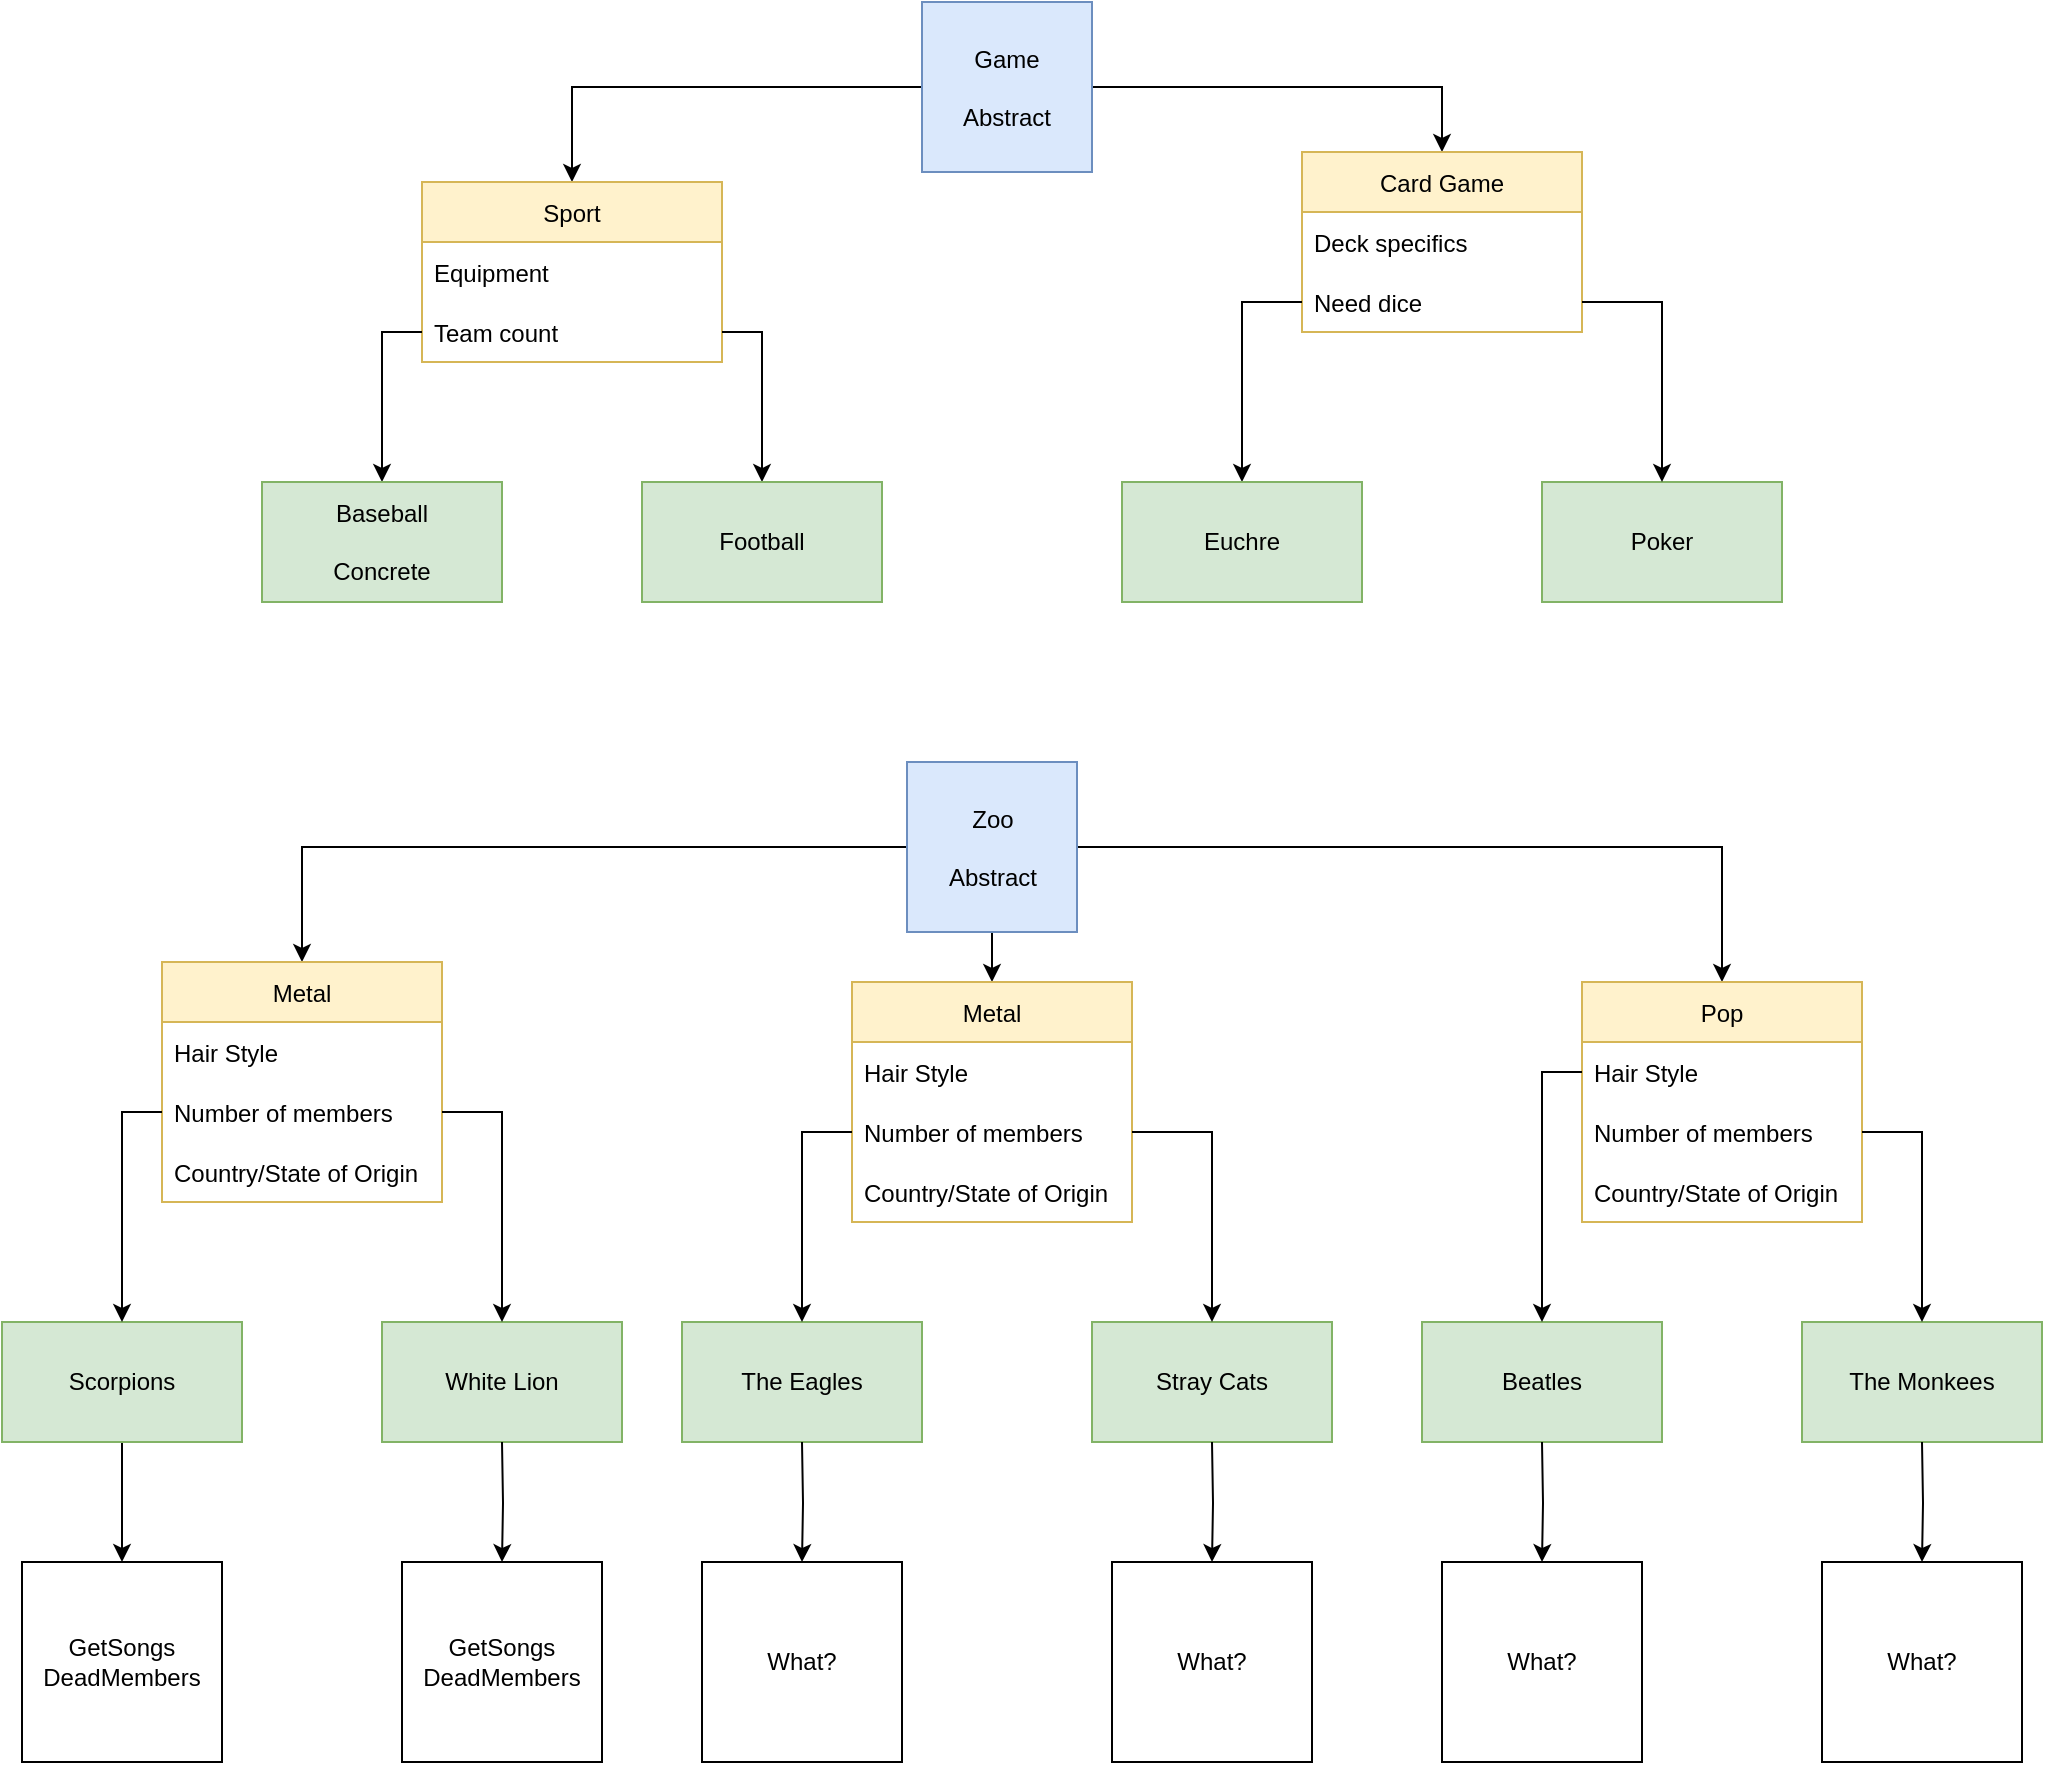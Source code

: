 <mxfile version="15.5.1" type="device"><diagram id="N5r3hqjyUicoVfdxi-Mb" name="Page-1"><mxGraphModel dx="2272" dy="762" grid="1" gridSize="10" guides="1" tooltips="1" connect="1" arrows="1" fold="1" page="1" pageScale="1" pageWidth="850" pageHeight="1100" math="0" shadow="0"><root><mxCell id="0"/><mxCell id="1" parent="0"/><mxCell id="jjCGy_gBBI7UooGSEZhR-17" style="edgeStyle=orthogonalEdgeStyle;rounded=0;orthogonalLoop=1;jettySize=auto;html=1;entryX=0.5;entryY=0;entryDx=0;entryDy=0;" parent="1" source="jjCGy_gBBI7UooGSEZhR-1" target="jjCGy_gBBI7UooGSEZhR-2" edge="1"><mxGeometry relative="1" as="geometry"/></mxCell><mxCell id="jjCGy_gBBI7UooGSEZhR-18" style="edgeStyle=orthogonalEdgeStyle;rounded=0;orthogonalLoop=1;jettySize=auto;html=1;entryX=0.5;entryY=0;entryDx=0;entryDy=0;" parent="1" source="jjCGy_gBBI7UooGSEZhR-1" target="jjCGy_gBBI7UooGSEZhR-13" edge="1"><mxGeometry relative="1" as="geometry"/></mxCell><mxCell id="jjCGy_gBBI7UooGSEZhR-1" value="Game&lt;br&gt;&lt;br&gt;Abstract" style="whiteSpace=wrap;html=1;aspect=fixed;fillColor=#dae8fc;strokeColor=#6c8ebf;" parent="1" vertex="1"><mxGeometry x="380" y="10" width="85" height="85" as="geometry"/></mxCell><mxCell id="jjCGy_gBBI7UooGSEZhR-2" value="Sport" style="swimlane;fontStyle=0;childLayout=stackLayout;horizontal=1;startSize=30;horizontalStack=0;resizeParent=1;resizeParentMax=0;resizeLast=0;collapsible=1;marginBottom=0;fillColor=#fff2cc;strokeColor=#d6b656;" parent="1" vertex="1"><mxGeometry x="130" y="100" width="150" height="90" as="geometry"/></mxCell><mxCell id="jjCGy_gBBI7UooGSEZhR-3" value="Equipment" style="text;strokeColor=none;fillColor=none;align=left;verticalAlign=middle;spacingLeft=4;spacingRight=4;overflow=hidden;points=[[0,0.5],[1,0.5]];portConstraint=eastwest;rotatable=0;" parent="jjCGy_gBBI7UooGSEZhR-2" vertex="1"><mxGeometry y="30" width="150" height="30" as="geometry"/></mxCell><mxCell id="jjCGy_gBBI7UooGSEZhR-4" value="Team count" style="text;strokeColor=none;fillColor=none;align=left;verticalAlign=middle;spacingLeft=4;spacingRight=4;overflow=hidden;points=[[0,0.5],[1,0.5]];portConstraint=eastwest;rotatable=0;" parent="jjCGy_gBBI7UooGSEZhR-2" vertex="1"><mxGeometry y="60" width="150" height="30" as="geometry"/></mxCell><mxCell id="jjCGy_gBBI7UooGSEZhR-9" value="Baseball&lt;br&gt;&lt;br&gt;Concrete" style="rounded=0;whiteSpace=wrap;html=1;" parent="1" vertex="1"><mxGeometry x="50" y="250" width="120" height="60" as="geometry"/></mxCell><mxCell id="jjCGy_gBBI7UooGSEZhR-10" value="Football" style="rounded=0;whiteSpace=wrap;html=1;" parent="1" vertex="1"><mxGeometry x="240" y="250" width="120" height="60" as="geometry"/></mxCell><mxCell id="jjCGy_gBBI7UooGSEZhR-11" value="Euchre" style="rounded=0;whiteSpace=wrap;html=1;" parent="1" vertex="1"><mxGeometry x="480" y="250" width="120" height="60" as="geometry"/></mxCell><mxCell id="jjCGy_gBBI7UooGSEZhR-12" value="Poker" style="rounded=0;whiteSpace=wrap;html=1;fillColor=#d5e8d4;strokeColor=#82b366;" parent="1" vertex="1"><mxGeometry x="690" y="250" width="120" height="60" as="geometry"/></mxCell><mxCell id="jjCGy_gBBI7UooGSEZhR-13" value="Card Game" style="swimlane;fontStyle=0;childLayout=stackLayout;horizontal=1;startSize=30;horizontalStack=0;resizeParent=1;resizeParentMax=0;resizeLast=0;collapsible=1;marginBottom=0;fillColor=#fff2cc;strokeColor=#d6b656;" parent="1" vertex="1"><mxGeometry x="570" y="85" width="140" height="90" as="geometry"/></mxCell><mxCell id="jjCGy_gBBI7UooGSEZhR-14" value="Deck specifics" style="text;strokeColor=none;fillColor=none;align=left;verticalAlign=middle;spacingLeft=4;spacingRight=4;overflow=hidden;points=[[0,0.5],[1,0.5]];portConstraint=eastwest;rotatable=0;" parent="jjCGy_gBBI7UooGSEZhR-13" vertex="1"><mxGeometry y="30" width="140" height="30" as="geometry"/></mxCell><mxCell id="jjCGy_gBBI7UooGSEZhR-15" value="Need dice" style="text;strokeColor=none;fillColor=none;align=left;verticalAlign=middle;spacingLeft=4;spacingRight=4;overflow=hidden;points=[[0,0.5],[1,0.5]];portConstraint=eastwest;rotatable=0;" parent="jjCGy_gBBI7UooGSEZhR-13" vertex="1"><mxGeometry y="60" width="140" height="30" as="geometry"/></mxCell><mxCell id="jjCGy_gBBI7UooGSEZhR-19" style="edgeStyle=orthogonalEdgeStyle;rounded=0;orthogonalLoop=1;jettySize=auto;html=1;entryX=0.5;entryY=0;entryDx=0;entryDy=0;" parent="1" source="jjCGy_gBBI7UooGSEZhR-4" target="jjCGy_gBBI7UooGSEZhR-9" edge="1"><mxGeometry relative="1" as="geometry"/></mxCell><mxCell id="jjCGy_gBBI7UooGSEZhR-21" style="edgeStyle=orthogonalEdgeStyle;rounded=0;orthogonalLoop=1;jettySize=auto;html=1;entryX=0.5;entryY=0;entryDx=0;entryDy=0;" parent="1" source="jjCGy_gBBI7UooGSEZhR-4" target="jjCGy_gBBI7UooGSEZhR-10" edge="1"><mxGeometry relative="1" as="geometry"/></mxCell><mxCell id="jjCGy_gBBI7UooGSEZhR-22" style="edgeStyle=orthogonalEdgeStyle;rounded=0;orthogonalLoop=1;jettySize=auto;html=1;entryX=0.5;entryY=0;entryDx=0;entryDy=0;" parent="1" source="jjCGy_gBBI7UooGSEZhR-15" target="jjCGy_gBBI7UooGSEZhR-11" edge="1"><mxGeometry relative="1" as="geometry"/></mxCell><mxCell id="jjCGy_gBBI7UooGSEZhR-23" style="edgeStyle=orthogonalEdgeStyle;rounded=0;orthogonalLoop=1;jettySize=auto;html=1;" parent="1" source="jjCGy_gBBI7UooGSEZhR-15" target="jjCGy_gBBI7UooGSEZhR-12" edge="1"><mxGeometry relative="1" as="geometry"/></mxCell><mxCell id="jjCGy_gBBI7UooGSEZhR-24" value="Baseball&lt;br&gt;&lt;br&gt;Concrete" style="rounded=0;whiteSpace=wrap;html=1;fillColor=#d5e8d4;strokeColor=#82b366;" parent="1" vertex="1"><mxGeometry x="50" y="250" width="120" height="60" as="geometry"/></mxCell><mxCell id="jjCGy_gBBI7UooGSEZhR-25" value="Football" style="rounded=0;whiteSpace=wrap;html=1;fillColor=#d5e8d4;strokeColor=#82b366;" parent="1" vertex="1"><mxGeometry x="240" y="250" width="120" height="60" as="geometry"/></mxCell><mxCell id="jjCGy_gBBI7UooGSEZhR-26" value="Euchre" style="rounded=0;whiteSpace=wrap;html=1;fillColor=#d5e8d4;strokeColor=#82b366;" parent="1" vertex="1"><mxGeometry x="480" y="250" width="120" height="60" as="geometry"/></mxCell><mxCell id="lr19EB80Lg0eDKGp5OWF-1" style="edgeStyle=orthogonalEdgeStyle;rounded=0;orthogonalLoop=1;jettySize=auto;html=1;" parent="1" source="lr19EB80Lg0eDKGp5OWF-3" target="lr19EB80Lg0eDKGp5OWF-30" edge="1"><mxGeometry relative="1" as="geometry"><mxPoint x="155" y="500" as="targetPoint"/></mxGeometry></mxCell><mxCell id="lr19EB80Lg0eDKGp5OWF-2" style="edgeStyle=orthogonalEdgeStyle;rounded=0;orthogonalLoop=1;jettySize=auto;html=1;entryX=0.5;entryY=0;entryDx=0;entryDy=0;" parent="1" source="lr19EB80Lg0eDKGp5OWF-3" edge="1"><mxGeometry relative="1" as="geometry"><mxPoint x="415" y="500" as="targetPoint"/></mxGeometry></mxCell><mxCell id="lr19EB80Lg0eDKGp5OWF-38" style="edgeStyle=orthogonalEdgeStyle;rounded=0;orthogonalLoop=1;jettySize=auto;html=1;entryX=0.5;entryY=0;entryDx=0;entryDy=0;" parent="1" source="lr19EB80Lg0eDKGp5OWF-3" target="lr19EB80Lg0eDKGp5OWF-21" edge="1"><mxGeometry relative="1" as="geometry"/></mxCell><mxCell id="lr19EB80Lg0eDKGp5OWF-3" value="Zoo&lt;br&gt;&lt;br&gt;Abstract" style="whiteSpace=wrap;html=1;aspect=fixed;fillColor=#dae8fc;strokeColor=#6c8ebf;" parent="1" vertex="1"><mxGeometry x="372.5" y="390" width="85" height="85" as="geometry"/></mxCell><mxCell id="lr19EB80Lg0eDKGp5OWF-10" value="The Monkees" style="rounded=0;whiteSpace=wrap;html=1;fillColor=#d5e8d4;strokeColor=#82b366;" parent="1" vertex="1"><mxGeometry x="820" y="670" width="120" height="60" as="geometry"/></mxCell><mxCell id="lr19EB80Lg0eDKGp5OWF-48" style="edgeStyle=orthogonalEdgeStyle;rounded=0;orthogonalLoop=1;jettySize=auto;html=1;entryX=0.5;entryY=0;entryDx=0;entryDy=0;" parent="1" source="lr19EB80Lg0eDKGp5OWF-18" target="lr19EB80Lg0eDKGp5OWF-47" edge="1"><mxGeometry relative="1" as="geometry"/></mxCell><mxCell id="lr19EB80Lg0eDKGp5OWF-18" value="Scorpions" style="rounded=0;whiteSpace=wrap;html=1;fillColor=#d5e8d4;strokeColor=#82b366;" parent="1" vertex="1"><mxGeometry x="-80" y="670" width="120" height="60" as="geometry"/></mxCell><mxCell id="lr19EB80Lg0eDKGp5OWF-19" value="White Lion" style="rounded=0;whiteSpace=wrap;html=1;fillColor=#d5e8d4;strokeColor=#82b366;" parent="1" vertex="1"><mxGeometry x="110" y="670" width="120" height="60" as="geometry"/></mxCell><mxCell id="lr19EB80Lg0eDKGp5OWF-20" value="The Eagles" style="rounded=0;whiteSpace=wrap;html=1;fillColor=#d5e8d4;strokeColor=#82b366;" parent="1" vertex="1"><mxGeometry x="260" y="670" width="120" height="60" as="geometry"/></mxCell><mxCell id="lr19EB80Lg0eDKGp5OWF-21" value="Pop" style="swimlane;fontStyle=0;childLayout=stackLayout;horizontal=1;startSize=30;horizontalStack=0;resizeParent=1;resizeParentMax=0;resizeLast=0;collapsible=1;marginBottom=0;fillColor=#fff2cc;strokeColor=#d6b656;" parent="1" vertex="1"><mxGeometry x="710" y="500" width="140" height="120" as="geometry"/></mxCell><mxCell id="lr19EB80Lg0eDKGp5OWF-22" value="Hair Style" style="text;strokeColor=none;fillColor=none;align=left;verticalAlign=middle;spacingLeft=4;spacingRight=4;overflow=hidden;points=[[0,0.5],[1,0.5]];portConstraint=eastwest;rotatable=0;" parent="lr19EB80Lg0eDKGp5OWF-21" vertex="1"><mxGeometry y="30" width="140" height="30" as="geometry"/></mxCell><mxCell id="lr19EB80Lg0eDKGp5OWF-23" value="Number of members" style="text;strokeColor=none;fillColor=none;align=left;verticalAlign=middle;spacingLeft=4;spacingRight=4;overflow=hidden;points=[[0,0.5],[1,0.5]];portConstraint=eastwest;rotatable=0;" parent="lr19EB80Lg0eDKGp5OWF-21" vertex="1"><mxGeometry y="60" width="140" height="30" as="geometry"/></mxCell><mxCell id="lr19EB80Lg0eDKGp5OWF-24" value="Country/State of Origin" style="text;strokeColor=none;fillColor=none;align=left;verticalAlign=middle;spacingLeft=4;spacingRight=4;overflow=hidden;points=[[0,0.5],[1,0.5]];portConstraint=eastwest;rotatable=0;" parent="lr19EB80Lg0eDKGp5OWF-21" vertex="1"><mxGeometry y="90" width="140" height="30" as="geometry"/></mxCell><mxCell id="lr19EB80Lg0eDKGp5OWF-30" value="Metal" style="swimlane;fontStyle=0;childLayout=stackLayout;horizontal=1;startSize=30;horizontalStack=0;resizeParent=1;resizeParentMax=0;resizeLast=0;collapsible=1;marginBottom=0;fillColor=#fff2cc;strokeColor=#d6b656;" parent="1" vertex="1"><mxGeometry y="490" width="140" height="120" as="geometry"/></mxCell><mxCell id="lr19EB80Lg0eDKGp5OWF-31" value="Hair Style" style="text;strokeColor=none;fillColor=none;align=left;verticalAlign=middle;spacingLeft=4;spacingRight=4;overflow=hidden;points=[[0,0.5],[1,0.5]];portConstraint=eastwest;rotatable=0;" parent="lr19EB80Lg0eDKGp5OWF-30" vertex="1"><mxGeometry y="30" width="140" height="30" as="geometry"/></mxCell><mxCell id="lr19EB80Lg0eDKGp5OWF-32" value="Number of members" style="text;strokeColor=none;fillColor=none;align=left;verticalAlign=middle;spacingLeft=4;spacingRight=4;overflow=hidden;points=[[0,0.5],[1,0.5]];portConstraint=eastwest;rotatable=0;" parent="lr19EB80Lg0eDKGp5OWF-30" vertex="1"><mxGeometry y="60" width="140" height="30" as="geometry"/></mxCell><mxCell id="lr19EB80Lg0eDKGp5OWF-33" value="Country/State of Origin" style="text;strokeColor=none;fillColor=none;align=left;verticalAlign=middle;spacingLeft=4;spacingRight=4;overflow=hidden;points=[[0,0.5],[1,0.5]];portConstraint=eastwest;rotatable=0;" parent="lr19EB80Lg0eDKGp5OWF-30" vertex="1"><mxGeometry y="90" width="140" height="30" as="geometry"/></mxCell><mxCell id="lr19EB80Lg0eDKGp5OWF-34" value="Metal" style="swimlane;fontStyle=0;childLayout=stackLayout;horizontal=1;startSize=30;horizontalStack=0;resizeParent=1;resizeParentMax=0;resizeLast=0;collapsible=1;marginBottom=0;fillColor=#fff2cc;strokeColor=#d6b656;" parent="1" vertex="1"><mxGeometry x="345" y="500" width="140" height="120" as="geometry"/></mxCell><mxCell id="lr19EB80Lg0eDKGp5OWF-35" value="Hair Style" style="text;strokeColor=none;fillColor=none;align=left;verticalAlign=middle;spacingLeft=4;spacingRight=4;overflow=hidden;points=[[0,0.5],[1,0.5]];portConstraint=eastwest;rotatable=0;" parent="lr19EB80Lg0eDKGp5OWF-34" vertex="1"><mxGeometry y="30" width="140" height="30" as="geometry"/></mxCell><mxCell id="lr19EB80Lg0eDKGp5OWF-36" value="Number of members" style="text;strokeColor=none;fillColor=none;align=left;verticalAlign=middle;spacingLeft=4;spacingRight=4;overflow=hidden;points=[[0,0.5],[1,0.5]];portConstraint=eastwest;rotatable=0;" parent="lr19EB80Lg0eDKGp5OWF-34" vertex="1"><mxGeometry y="60" width="140" height="30" as="geometry"/></mxCell><mxCell id="lr19EB80Lg0eDKGp5OWF-37" value="Country/State of Origin" style="text;strokeColor=none;fillColor=none;align=left;verticalAlign=middle;spacingLeft=4;spacingRight=4;overflow=hidden;points=[[0,0.5],[1,0.5]];portConstraint=eastwest;rotatable=0;" parent="lr19EB80Lg0eDKGp5OWF-34" vertex="1"><mxGeometry y="90" width="140" height="30" as="geometry"/></mxCell><mxCell id="lr19EB80Lg0eDKGp5OWF-39" style="edgeStyle=orthogonalEdgeStyle;rounded=0;orthogonalLoop=1;jettySize=auto;html=1;entryX=0.5;entryY=0;entryDx=0;entryDy=0;" parent="1" source="lr19EB80Lg0eDKGp5OWF-32" target="lr19EB80Lg0eDKGp5OWF-19" edge="1"><mxGeometry relative="1" as="geometry"/></mxCell><mxCell id="lr19EB80Lg0eDKGp5OWF-40" style="edgeStyle=orthogonalEdgeStyle;rounded=0;orthogonalLoop=1;jettySize=auto;html=1;entryX=0.5;entryY=0;entryDx=0;entryDy=0;" parent="1" source="lr19EB80Lg0eDKGp5OWF-32" target="lr19EB80Lg0eDKGp5OWF-18" edge="1"><mxGeometry relative="1" as="geometry"/></mxCell><mxCell id="lr19EB80Lg0eDKGp5OWF-41" style="edgeStyle=orthogonalEdgeStyle;rounded=0;orthogonalLoop=1;jettySize=auto;html=1;entryX=0.5;entryY=0;entryDx=0;entryDy=0;" parent="1" source="lr19EB80Lg0eDKGp5OWF-36" target="lr19EB80Lg0eDKGp5OWF-20" edge="1"><mxGeometry relative="1" as="geometry"/></mxCell><mxCell id="lr19EB80Lg0eDKGp5OWF-42" value="Stray Cats" style="rounded=0;whiteSpace=wrap;html=1;fillColor=#d5e8d4;strokeColor=#82b366;" parent="1" vertex="1"><mxGeometry x="465" y="670" width="120" height="60" as="geometry"/></mxCell><mxCell id="lr19EB80Lg0eDKGp5OWF-43" style="edgeStyle=orthogonalEdgeStyle;rounded=0;orthogonalLoop=1;jettySize=auto;html=1;entryX=0.5;entryY=0;entryDx=0;entryDy=0;" parent="1" source="lr19EB80Lg0eDKGp5OWF-36" target="lr19EB80Lg0eDKGp5OWF-42" edge="1"><mxGeometry relative="1" as="geometry"/></mxCell><mxCell id="lr19EB80Lg0eDKGp5OWF-44" value="Beatles" style="rounded=0;whiteSpace=wrap;html=1;fillColor=#d5e8d4;strokeColor=#82b366;" parent="1" vertex="1"><mxGeometry x="630" y="670" width="120" height="60" as="geometry"/></mxCell><mxCell id="lr19EB80Lg0eDKGp5OWF-45" style="edgeStyle=orthogonalEdgeStyle;rounded=0;orthogonalLoop=1;jettySize=auto;html=1;entryX=0.5;entryY=0;entryDx=0;entryDy=0;" parent="1" source="lr19EB80Lg0eDKGp5OWF-22" target="lr19EB80Lg0eDKGp5OWF-44" edge="1"><mxGeometry relative="1" as="geometry"/></mxCell><mxCell id="lr19EB80Lg0eDKGp5OWF-46" style="edgeStyle=orthogonalEdgeStyle;rounded=0;orthogonalLoop=1;jettySize=auto;html=1;entryX=0.5;entryY=0;entryDx=0;entryDy=0;" parent="1" source="lr19EB80Lg0eDKGp5OWF-23" target="lr19EB80Lg0eDKGp5OWF-10" edge="1"><mxGeometry relative="1" as="geometry"/></mxCell><mxCell id="lr19EB80Lg0eDKGp5OWF-47" value="GetSongs&lt;br&gt;DeadMembers" style="whiteSpace=wrap;html=1;aspect=fixed;" parent="1" vertex="1"><mxGeometry x="-70" y="790" width="100" height="100" as="geometry"/></mxCell><mxCell id="lr19EB80Lg0eDKGp5OWF-53" style="edgeStyle=orthogonalEdgeStyle;rounded=0;orthogonalLoop=1;jettySize=auto;html=1;entryX=0.5;entryY=0;entryDx=0;entryDy=0;" parent="1" target="lr19EB80Lg0eDKGp5OWF-54" edge="1"><mxGeometry relative="1" as="geometry"><mxPoint x="170" y="730" as="sourcePoint"/></mxGeometry></mxCell><mxCell id="lr19EB80Lg0eDKGp5OWF-54" value="GetSongs&lt;br&gt;DeadMembers" style="whiteSpace=wrap;html=1;aspect=fixed;" parent="1" vertex="1"><mxGeometry x="120" y="790" width="100" height="100" as="geometry"/></mxCell><mxCell id="lr19EB80Lg0eDKGp5OWF-55" style="edgeStyle=orthogonalEdgeStyle;rounded=0;orthogonalLoop=1;jettySize=auto;html=1;entryX=0.5;entryY=0;entryDx=0;entryDy=0;" parent="1" target="lr19EB80Lg0eDKGp5OWF-56" edge="1"><mxGeometry relative="1" as="geometry"><mxPoint x="320" y="730" as="sourcePoint"/></mxGeometry></mxCell><mxCell id="lr19EB80Lg0eDKGp5OWF-56" value="What?" style="whiteSpace=wrap;html=1;aspect=fixed;" parent="1" vertex="1"><mxGeometry x="270" y="790" width="100" height="100" as="geometry"/></mxCell><mxCell id="lr19EB80Lg0eDKGp5OWF-57" style="edgeStyle=orthogonalEdgeStyle;rounded=0;orthogonalLoop=1;jettySize=auto;html=1;entryX=0.5;entryY=0;entryDx=0;entryDy=0;" parent="1" target="lr19EB80Lg0eDKGp5OWF-58" edge="1"><mxGeometry relative="1" as="geometry"><mxPoint x="525" y="730" as="sourcePoint"/></mxGeometry></mxCell><mxCell id="lr19EB80Lg0eDKGp5OWF-58" value="What?" style="whiteSpace=wrap;html=1;aspect=fixed;" parent="1" vertex="1"><mxGeometry x="475" y="790" width="100" height="100" as="geometry"/></mxCell><mxCell id="lr19EB80Lg0eDKGp5OWF-59" style="edgeStyle=orthogonalEdgeStyle;rounded=0;orthogonalLoop=1;jettySize=auto;html=1;entryX=0.5;entryY=0;entryDx=0;entryDy=0;" parent="1" target="lr19EB80Lg0eDKGp5OWF-60" edge="1"><mxGeometry relative="1" as="geometry"><mxPoint x="690" y="730" as="sourcePoint"/></mxGeometry></mxCell><mxCell id="lr19EB80Lg0eDKGp5OWF-60" value="What?" style="whiteSpace=wrap;html=1;aspect=fixed;" parent="1" vertex="1"><mxGeometry x="640" y="790" width="100" height="100" as="geometry"/></mxCell><mxCell id="lr19EB80Lg0eDKGp5OWF-63" style="edgeStyle=orthogonalEdgeStyle;rounded=0;orthogonalLoop=1;jettySize=auto;html=1;entryX=0.5;entryY=0;entryDx=0;entryDy=0;" parent="1" target="lr19EB80Lg0eDKGp5OWF-64" edge="1"><mxGeometry relative="1" as="geometry"><mxPoint x="880" y="730" as="sourcePoint"/></mxGeometry></mxCell><mxCell id="lr19EB80Lg0eDKGp5OWF-64" value="What?" style="whiteSpace=wrap;html=1;aspect=fixed;" parent="1" vertex="1"><mxGeometry x="830" y="790" width="100" height="100" as="geometry"/></mxCell></root></mxGraphModel></diagram></mxfile>